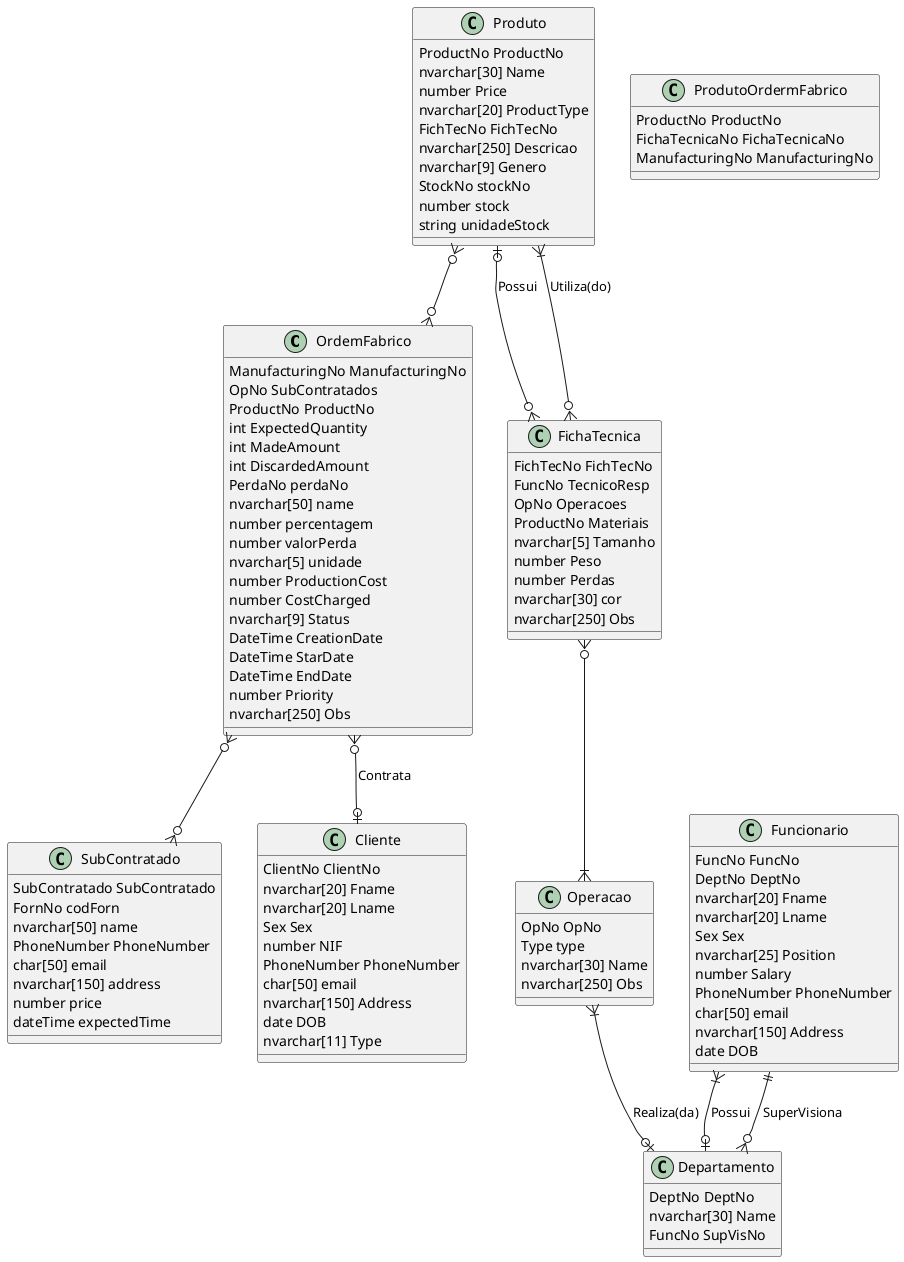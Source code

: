 @startuml tableBD

/'
Falta SubContratados, SubContratados
'/


/'
Ainda é o concetual
'/


/'
Agregações:
Funcionario com Departamento
Departamento com OperaçãoInterna
FichaTecnica com Operacao

Composições:
Produto com Ordem de fabrico
Cliente com Ordem de fabrico
Produto com Ficha Tecnica
OperacaoSubContratada com Operacao
OperacaoInterna com Operacao
'/

/'
Define os Produto a fabricar,
Quantidades necessárias
Prazos de conclusão

int ExpectedQuantity
int MadeAmount
int DiscardedAmount (Este 3 atributos diz respeito a quantidade produzida por produto)

'/
class OrdemFabrico {
    ManufacturingNo ManufacturingNo
    OpNo SubContratados
    ProductNo ProductNo
    int ExpectedQuantity
    int MadeAmount
    int DiscardedAmount
    PerdaNo perdaNo 
    nvarchar[50] name 
    number percentagem 
    number valorPerda
    nvarchar[5] unidade
    number ProductionCost
    number CostCharged
    nvarchar[9] Status 
    DateTime CreationDate
    DateTime StarDate
    DateTime EndDate
    number Priority
    nvarchar[250] Obs
}   

/'
O stock é quantidade que tem de produto
O fornecedor vai ter os campos da tabela e o produto 
pode ter varios

Talvez haja uma tabela materiais que liga juntamente
ao produto há tabela operação
'/
class Produto {
    ProductNo ProductNo
    nvarchar[30] Name 
    number Price 
    nvarchar[20] ProductType
    FichTecNo FichTecNo
    nvarchar[250] Descricao
    nvarchar[9] Genero
    StockNo stockNo
    number stock 
    string unidadeStock
}

class ProdutoOrdermFabrico {
    ProductNo ProductNo 
    FichaTecnicaNo FichaTecnicaNo
    ManufacturingNo ManufacturingNo
}

/'
Conjunto de operações necessarias para a produção
de um produto
'/
class FichaTecnica {
    FichTecNo FichTecNo
    FuncNo TecnicoResp 
    OpNo Operacoes
    ProductNo Materiais
    nvarchar[5] Tamanho
    number Peso
    number Perdas
    nvarchar[30] cor
    nvarchar[250] Obs
}

/'
Parceiro externo que pode desenvolver uma operação
Ver se apenas um subContratado pode fazer uma e so uma operação
'/
class Operacao {
    OpNo OpNo 
    Type type 
    nvarchar[30] Name 
    nvarchar[250] Obs
}

/'
ExpectedTime, acho que é o unico que não é preciso
'/
class SubContratado {
    SubContratado SubContratado
    FornNo codForn 
    nvarchar[50] name
    PhoneNumber PhoneNumber
    char[50] email
    nvarchar[150] address
    number price 
    dateTime expectedTime 
}


/'Extras se quissermos complicar'/

/'Setor da fabrica responsável por uma determinada
operacao'/
class Departamento {
    DeptNo DeptNo 
    nvarchar[30] Name
    FuncNo SupVisNo 
}

/'
Funcionario da fabrica, que faz parte de um setor
'/
class Funcionario {
    FuncNo FuncNo
    DeptNo DeptNo 
    nvarchar[20] Fname
    nvarchar[20] Lname
    Sex Sex
    nvarchar[25] Position
    number Salary
    PhoneNumber PhoneNumber 
    char[50] email
    nvarchar[150] Address
    date DOB
}

class Cliente {
    ClientNo ClientNo
    nvarchar[20] Fname
    nvarchar[20] Lname
    Sex Sex
    number NIF 
    PhoneNumber PhoneNumber 
    char[50] email
    nvarchar[150] Address 
    date DOB 
    nvarchar[11] Type  
}

/'
Relacionamento dos Funcionarios
'/
Funcionario }|--o| Departamento: Possui
Funcionario ||--o{ Departamento: SuperVisiona 

/'
Relacionamento das Operacoes Interna
'/
Operacao }|--o| Departamento: Realiza(da)

/'
Relacionamento Ficha Tecnica
'/
FichaTecnica }o--|{ Operacao
FichaTecnica }o--|{ Produto: Utiliza(do)

/'
Relacionamentos do Produto
'/
Produto |o--o{ FichaTecnica: Possui
Produto }o--o{ OrdemFabrico

/'
Relacionamento Ordem Fabrico
'/
OrdemFabrico }o--o| Cliente: Contrata
OrdemFabrico }o--o{ SubContratado

@enduml